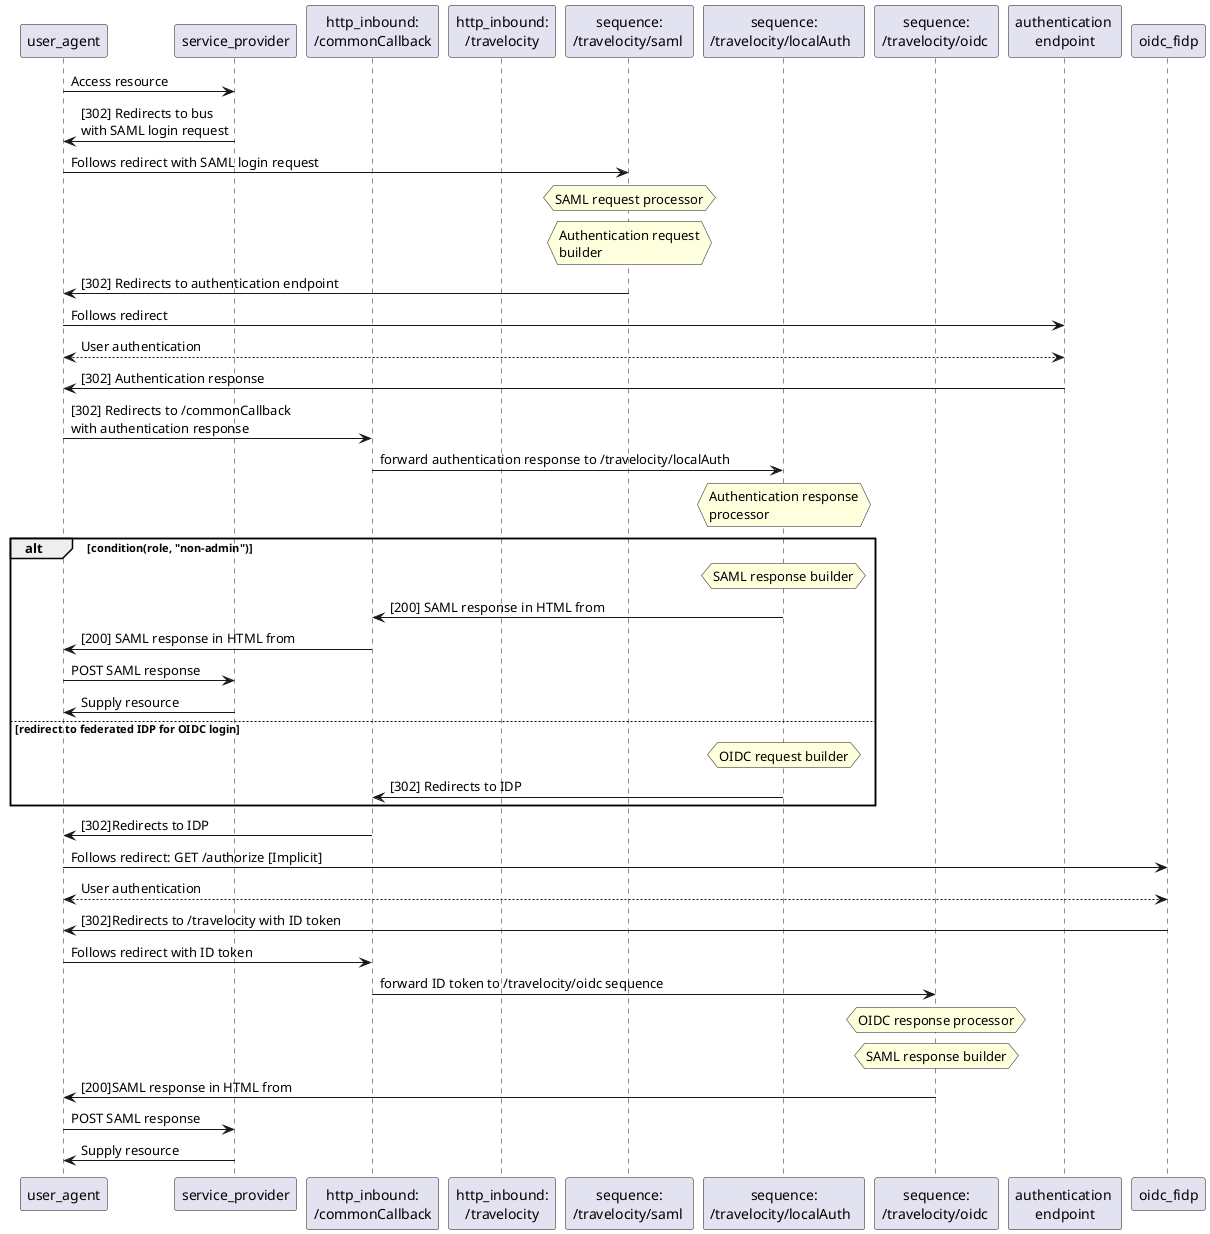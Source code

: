 @startuml
participant user_agent
participant service_provider
participant "http_inbound:\n/commonCallback" as commonCallBackEP
participant "http_inbound:\n/travelocity" as http_inbound_travelocity
participant "sequence:\n/travelocity/saml " as sequence_1
participant "sequence:\n/travelocity/localAuth  " as sequence_2
participant "sequence:\n/travelocity/oidc " as sequence_3
participant "authentication \nendpoint" as auth_endpoint
participant oidc_fidp




user_agent -> service_provider : Access resource
service_provider -> user_agent : [302] Redirects to bus\nwith SAML login request
user_agent -> sequence_1 : Follows redirect with SAML login request
hnote over sequence_1 : SAML request processor
hnote over sequence_1 : Authentication request\nbuilder

sequence_1 -> user_agent : [302] Redirects to authentication endpoint
user_agent -> auth_endpoint : Follows redirect
auth_endpoint <--> user_agent : User authentication
auth_endpoint -> user_agent : [302] Authentication response
user_agent -> commonCallBackEP : [302] Redirects to /commonCallback \nwith authentication response
commonCallBackEP -> sequence_2 : forward authentication response to /travelocity/localAuth
hnote over sequence_2 : Authentication response\nprocessor

alt condition(role, "non-admin")

hnote over sequence_2 : SAML response builder
sequence_2 -> commonCallBackEP : [200] SAML response in HTML from
commonCallBackEP -> user_agent : [200] SAML response in HTML from
user_agent -> service_provider : POST SAML response
service_provider -> user_agent : Supply resource


else redirect to federated IDP for OIDC login
hnote over sequence_2 : OIDC request builder
sequence_2 -> commonCallBackEP : [302] Redirects to IDP
end

commonCallBackEP -> user_agent : [302]Redirects to IDP
user_agent -> oidc_fidp : Follows redirect: GET /authorize [Implicit]

oidc_fidp <--> user_agent : User authentication
oidc_fidp -> user_agent : [302]Redirects to /travelocity with ID token
user_agent -> commonCallBackEP : Follows redirect with ID token
commonCallBackEP -> sequence_3 : forward ID token to /travelocity/oidc sequence
hnote over sequence_3 : OIDC response processor
hnote over sequence_3 : SAML response builder

sequence_3 -> user_agent : [200]SAML response in HTML from
user_agent -> service_provider : POST SAML response
service_provider -> user_agent : Supply resource

@enduml


